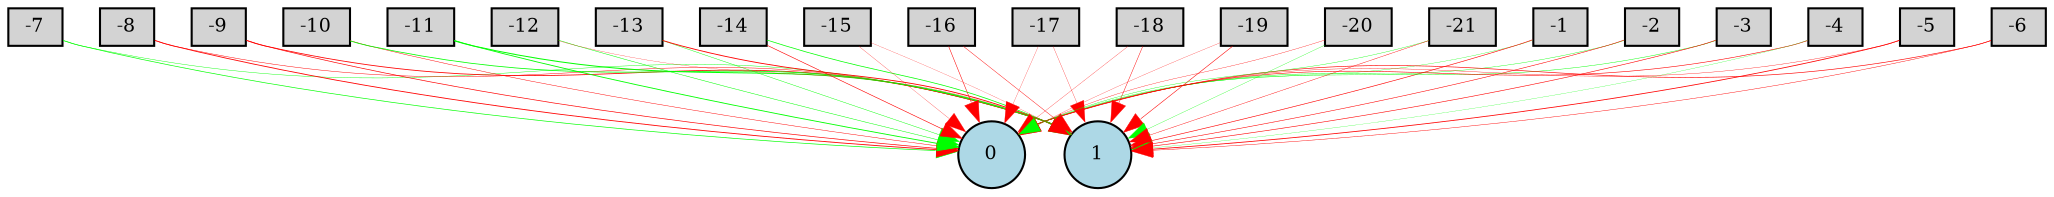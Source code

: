 digraph {
	node [fontsize=9 height=0.2 shape=circle width=0.2]
	-1 [fillcolor=lightgray shape=box style=filled]
	-2 [fillcolor=lightgray shape=box style=filled]
	-3 [fillcolor=lightgray shape=box style=filled]
	-4 [fillcolor=lightgray shape=box style=filled]
	-5 [fillcolor=lightgray shape=box style=filled]
	-6 [fillcolor=lightgray shape=box style=filled]
	-7 [fillcolor=lightgray shape=box style=filled]
	-8 [fillcolor=lightgray shape=box style=filled]
	-9 [fillcolor=lightgray shape=box style=filled]
	-10 [fillcolor=lightgray shape=box style=filled]
	-11 [fillcolor=lightgray shape=box style=filled]
	-12 [fillcolor=lightgray shape=box style=filled]
	-13 [fillcolor=lightgray shape=box style=filled]
	-14 [fillcolor=lightgray shape=box style=filled]
	-15 [fillcolor=lightgray shape=box style=filled]
	-16 [fillcolor=lightgray shape=box style=filled]
	-17 [fillcolor=lightgray shape=box style=filled]
	-18 [fillcolor=lightgray shape=box style=filled]
	-19 [fillcolor=lightgray shape=box style=filled]
	-20 [fillcolor=lightgray shape=box style=filled]
	-21 [fillcolor=lightgray shape=box style=filled]
	0 [fillcolor=lightblue style=filled]
	1 [fillcolor=lightblue style=filled]
	-1 -> 0 [color=green penwidth=0.14469848734344948 style=solid]
	-1 -> 1 [color=red penwidth=0.293901262159287 style=solid]
	-2 -> 0 [color=green penwidth=0.1826726032105093 style=solid]
	-2 -> 1 [color=red penwidth=0.26141134077637407 style=solid]
	-3 -> 0 [color=green penwidth=0.20939475535004187 style=solid]
	-3 -> 1 [color=red penwidth=0.2785745888814326 style=solid]
	-4 -> 0 [color=red penwidth=0.277985815858657 style=solid]
	-4 -> 1 [color=green penwidth=0.11776665391593222 style=solid]
	-5 -> 0 [color=red penwidth=0.16545608952609214 style=solid]
	-5 -> 1 [color=red penwidth=0.38387031517902237 style=solid]
	-6 -> 0 [color=red penwidth=0.3030456188991315 style=solid]
	-6 -> 1 [color=red penwidth=0.20558062563441742 style=solid]
	-7 -> 0 [color=green penwidth=0.32014458681750746 style=solid]
	-7 -> 1 [color=green penwidth=0.19852385293245223 style=solid]
	-8 -> 0 [color=red penwidth=0.405401112696249 style=solid]
	-8 -> 1 [color=red penwidth=0.22251994656306429 style=solid]
	-9 -> 0 [color=red penwidth=0.32238861663253937 style=solid]
	-9 -> 1 [color=red penwidth=0.3918105691492627 style=solid]
	-10 -> 0 [color=red penwidth=0.21825906961938135 style=solid]
	-10 -> 1 [color=green penwidth=0.37193241922545317 style=solid]
	-11 -> 0 [color=green penwidth=0.416008274717116 style=solid]
	-11 -> 1 [color=green penwidth=0.48058144960345306 style=solid]
	-12 -> 0 [color=green penwidth=0.23561616276131084 style=solid]
	-12 -> 1 [color=red penwidth=0.11489532614910414 style=solid]
	-13 -> 0 [color=green penwidth=0.21157892140319595 style=solid]
	-13 -> 1 [color=red penwidth=0.42077886211583837 style=solid]
	-14 -> 0 [color=red penwidth=0.28832521034910763 style=solid]
	-14 -> 1 [color=green penwidth=0.3480682119088152 style=solid]
	-15 -> 0 [color=red penwidth=0.12240212286454971 style=solid]
	-15 -> 1 [color=red penwidth=0.10114317994961829 style=solid]
	-16 -> 0 [color=red penwidth=0.2523423924840644 style=solid]
	-16 -> 1 [color=red penwidth=0.2045372513512379 style=solid]
	-17 -> 0 [color=red penwidth=0.11097129635274951 style=solid]
	-17 -> 1 [color=red penwidth=0.13105583423158876 style=solid]
	-18 -> 0 [color=red penwidth=0.1290424788671126 style=solid]
	-18 -> 1 [color=red penwidth=0.21715121549834818 style=solid]
	-19 -> 0 [color=red penwidth=0.11712847498229927 style=solid]
	-19 -> 1 [color=red penwidth=0.26062697477439534 style=solid]
	-20 -> 0 [color=red penwidth=0.15796512440552524 style=solid]
	-20 -> 1 [color=green penwidth=0.1456522396124155 style=solid]
	-21 -> 0 [color=green penwidth=0.17246545448086376 style=solid]
	-21 -> 1 [color=red penwidth=0.19390843087122123 style=solid]
}
